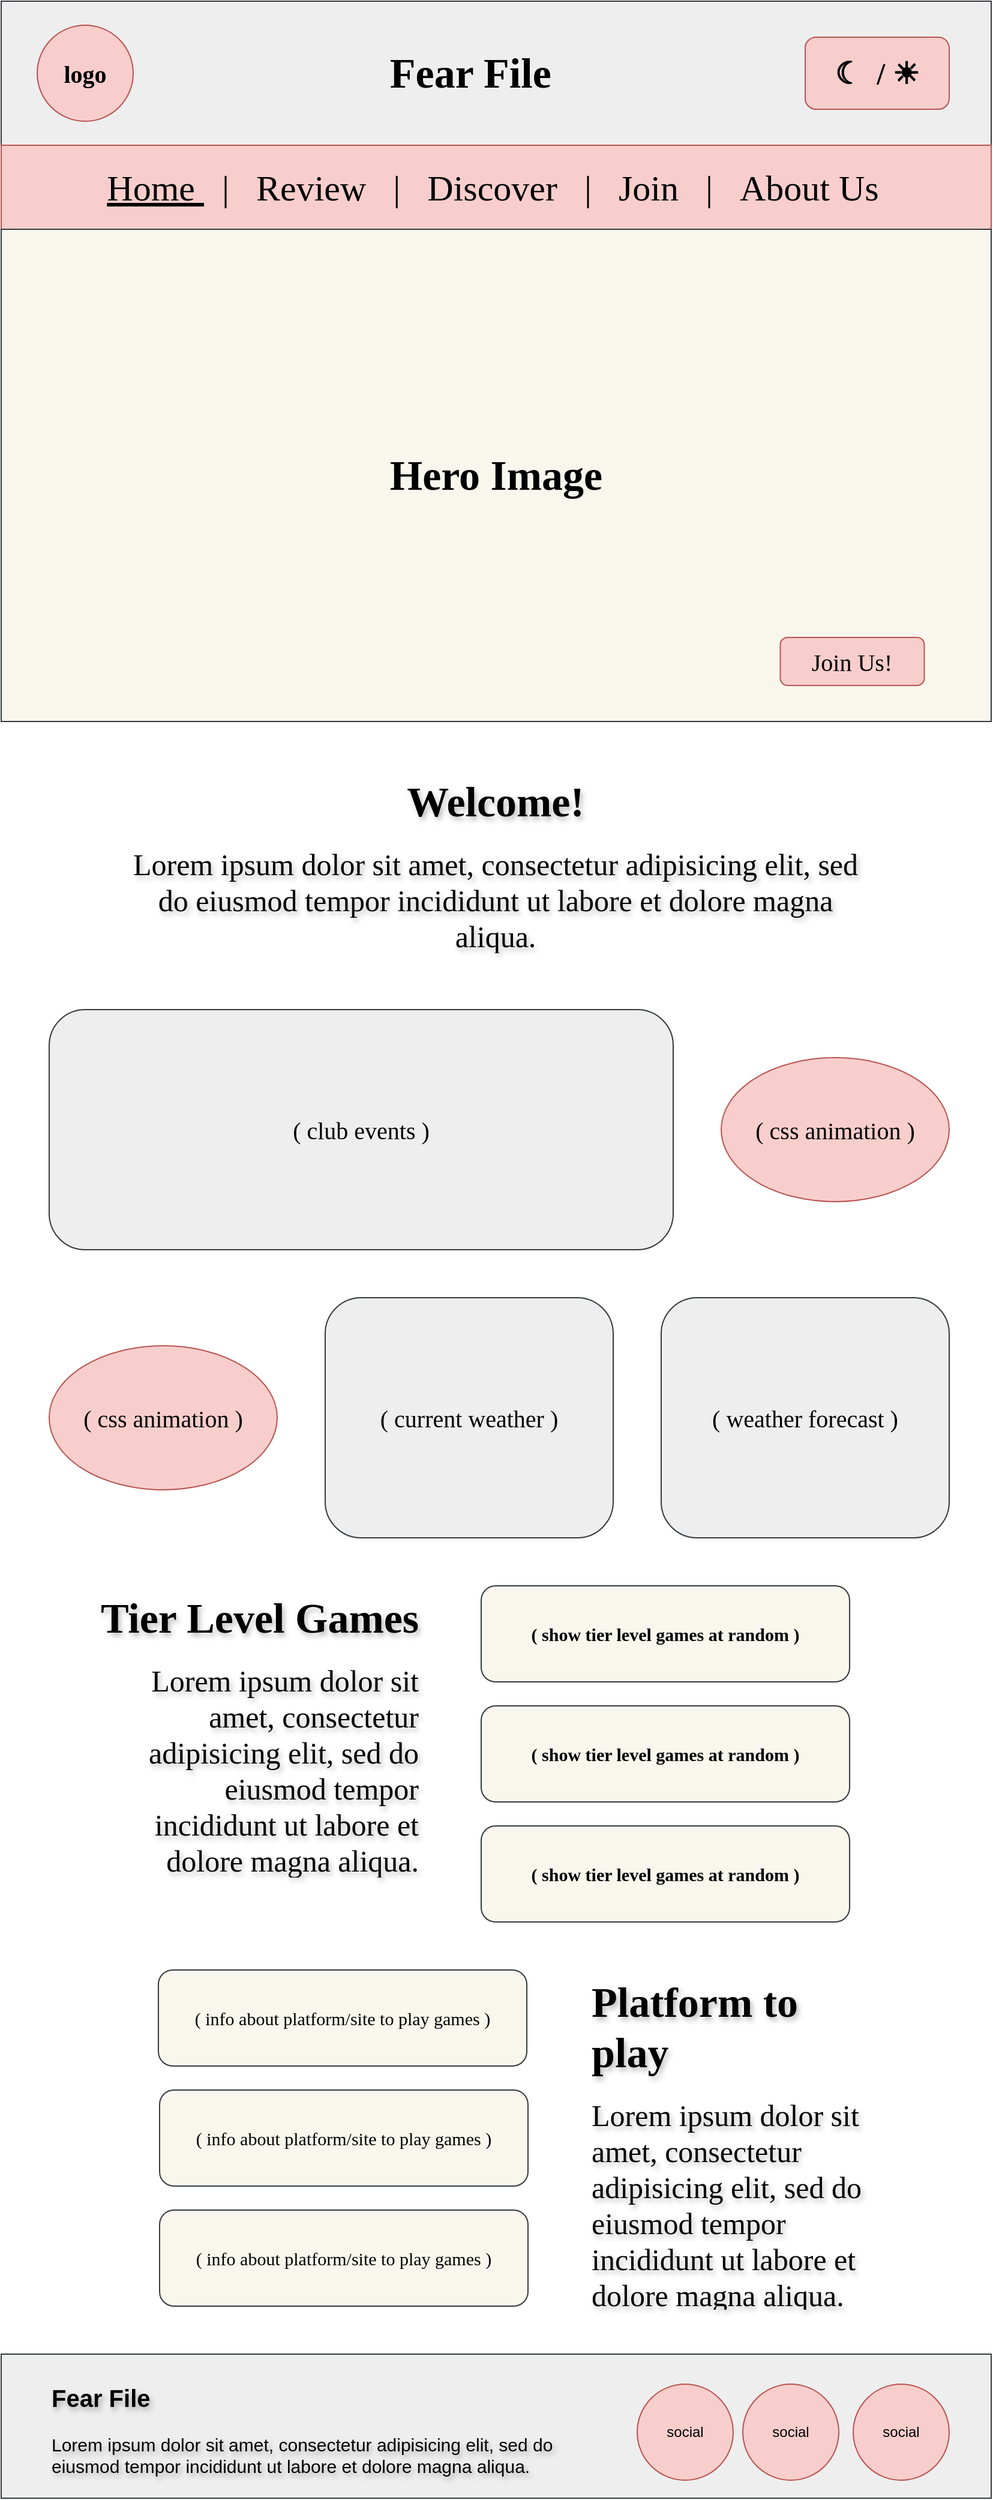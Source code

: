 <mxfile version="28.2.5">
  <diagram name="Page-1" id="lNq2Lm9d4E5_goBLbEFh">
    <mxGraphModel dx="1225" dy="706" grid="1" gridSize="10" guides="1" tooltips="1" connect="1" arrows="1" fold="1" page="1" pageScale="1" pageWidth="825" pageHeight="2080" background="none" math="0" shadow="0">
      <root>
        <mxCell id="0" />
        <mxCell id="1" parent="0" />
        <mxCell id="v-1SciKaPuptmnlQks71-1" value="" style="rounded=0;whiteSpace=wrap;html=1;fillColor=#eeeeee;strokeColor=#36393d;" vertex="1" parent="1">
          <mxGeometry width="825" height="120" as="geometry" />
        </mxCell>
        <mxCell id="v-1SciKaPuptmnlQks71-2" value="&lt;font face=&quot;Garamond&quot; style=&quot;font-size: 20px;&quot;&gt;&lt;b style=&quot;&quot;&gt;logo&lt;/b&gt;&lt;/font&gt;" style="ellipse;whiteSpace=wrap;html=1;aspect=fixed;fillColor=#f8cecc;strokeColor=#b85450;" vertex="1" parent="1">
          <mxGeometry x="30" y="20" width="80" height="80" as="geometry" />
        </mxCell>
        <mxCell id="v-1SciKaPuptmnlQks71-4" value="&lt;font face=&quot;Garamond&quot; style=&quot;font-size: 35px;&quot;&gt;Fear File 📂&amp;nbsp;&lt;/font&gt;" style="text;strokeColor=none;fillColor=none;html=1;fontSize=26;fontStyle=1;verticalAlign=middle;align=center;" vertex="1" parent="1">
          <mxGeometry x="286.25" y="20" width="252.5" height="80" as="geometry" />
        </mxCell>
        <mxCell id="v-1SciKaPuptmnlQks71-6" value="" style="rounded=0;whiteSpace=wrap;html=1;fillColor=#f8cecc;strokeColor=#b85450;" vertex="1" parent="1">
          <mxGeometry y="120" width="825" height="70" as="geometry" />
        </mxCell>
        <mxCell id="v-1SciKaPuptmnlQks71-8" value="&lt;b style=&quot;font-family: Garamond;&quot;&gt;&lt;font style=&quot;font-size: 25px;&quot;&gt;☾&amp;nbsp; / ☀︎&lt;/font&gt;&lt;/b&gt;" style="rounded=1;whiteSpace=wrap;html=1;fillColor=#f8cecc;strokeColor=#b85450;" vertex="1" parent="1">
          <mxGeometry x="670" y="30" width="120" height="60" as="geometry" />
        </mxCell>
        <mxCell id="v-1SciKaPuptmnlQks71-9" value="&lt;font face=&quot;Garamond&quot; style=&quot;font-size: 30px;&quot;&gt;&lt;u&gt;Home&amp;nbsp;&lt;/u&gt; &amp;nbsp;|&amp;nbsp; &amp;nbsp;Review&amp;nbsp; &amp;nbsp;|&amp;nbsp; &amp;nbsp;Discover&amp;nbsp; &amp;nbsp;|&amp;nbsp; &amp;nbsp;Join&amp;nbsp; &amp;nbsp;|&amp;nbsp; &amp;nbsp;About Us&amp;nbsp;&lt;/font&gt;" style="text;html=1;align=center;verticalAlign=middle;whiteSpace=wrap;rounded=0;fontStyle=0" vertex="1" parent="1">
          <mxGeometry x="58" y="140" width="711.25" height="30" as="geometry" />
        </mxCell>
        <mxCell id="v-1SciKaPuptmnlQks71-11" value="&lt;font style=&quot;font-size: 35px;&quot; face=&quot;Garamond&quot;&gt;&lt;b&gt;Hero Image&lt;/b&gt;&lt;/font&gt;" style="rounded=0;whiteSpace=wrap;html=1;fillColor=#f9f7ed;strokeColor=#36393d;" vertex="1" parent="1">
          <mxGeometry y="190" width="825" height="410" as="geometry" />
        </mxCell>
        <mxCell id="v-1SciKaPuptmnlQks71-12" value="&lt;span style=&quot;font-family: Garamond;&quot;&gt;&lt;font style=&quot;font-size: 20px;&quot;&gt;Join Us!&lt;/font&gt;&lt;/span&gt;" style="rounded=1;whiteSpace=wrap;html=1;fillColor=#f8cecc;strokeColor=#b85450;" vertex="1" parent="1">
          <mxGeometry x="649.25" y="530" width="120" height="40" as="geometry" />
        </mxCell>
        <mxCell id="v-1SciKaPuptmnlQks71-14" value="&lt;font style=&quot;font-size: 20px;&quot; face=&quot;Garamond&quot;&gt;( club events )&lt;/font&gt;" style="rounded=1;whiteSpace=wrap;html=1;fillColor=#eeeeee;strokeColor=#36393d;" vertex="1" parent="1">
          <mxGeometry x="40" y="840" width="520" height="200" as="geometry" />
        </mxCell>
        <mxCell id="v-1SciKaPuptmnlQks71-15" value="&lt;font style=&quot;font-size: 20px;&quot; face=&quot;Garamond&quot;&gt;( weather forecast )&lt;/font&gt;" style="rounded=1;whiteSpace=wrap;html=1;fillColor=#eeeeee;strokeColor=#36393d;" vertex="1" parent="1">
          <mxGeometry x="550" y="1080" width="240" height="200" as="geometry" />
        </mxCell>
        <mxCell id="v-1SciKaPuptmnlQks71-18" value="&lt;font style=&quot;font-size: 20px;&quot; face=&quot;Garamond&quot;&gt;( current weather )&lt;/font&gt;" style="rounded=1;whiteSpace=wrap;html=1;fillColor=#eeeeee;strokeColor=#36393d;" vertex="1" parent="1">
          <mxGeometry x="270" y="1080" width="240" height="200" as="geometry" />
        </mxCell>
        <mxCell id="v-1SciKaPuptmnlQks71-22" value="&lt;font face=&quot;Garamond&quot; style=&quot;font-size: 20px;&quot;&gt;( css animation )&lt;/font&gt;" style="ellipse;whiteSpace=wrap;html=1;fillColor=#f8cecc;strokeColor=#b85450;" vertex="1" parent="1">
          <mxGeometry x="600" y="880" width="190" height="120" as="geometry" />
        </mxCell>
        <mxCell id="v-1SciKaPuptmnlQks71-25" value="&lt;font face=&quot;Garamond&quot; style=&quot;font-size: 20px;&quot;&gt;( css animation )&lt;/font&gt;" style="ellipse;whiteSpace=wrap;html=1;fillColor=#f8cecc;strokeColor=#b85450;" vertex="1" parent="1">
          <mxGeometry x="40" y="1120" width="190" height="120" as="geometry" />
        </mxCell>
        <mxCell id="v-1SciKaPuptmnlQks71-26" value="" style="rounded=0;whiteSpace=wrap;html=1;fillColor=#eeeeee;strokeColor=#36393d;" vertex="1" parent="1">
          <mxGeometry x="-3.553e-15" y="1960" width="825" height="120" as="geometry" />
        </mxCell>
        <mxCell id="v-1SciKaPuptmnlQks71-28" value="&lt;font style=&quot;font-size: 15px;&quot; face=&quot;Garamond&quot;&gt;&lt;b&gt;( show tier level games at random )&lt;/b&gt;&lt;/font&gt;" style="rounded=1;whiteSpace=wrap;html=1;fillColor=#f9f7ed;strokeColor=#36393d;" vertex="1" parent="1">
          <mxGeometry x="400" y="1320" width="307" height="80" as="geometry" />
        </mxCell>
        <mxCell id="v-1SciKaPuptmnlQks71-39" value="&lt;h1 style=&quot;margin-top: 0px;&quot;&gt;&lt;font style=&quot;font-size: 35px;&quot; face=&quot;Garamond&quot;&gt;Welcome!&lt;/font&gt;&lt;/h1&gt;&lt;p&gt;&lt;font face=&quot;Garamond&quot; style=&quot;font-size: 25px;&quot;&gt;Lorem ipsum dolor sit amet, consectetur adipisicing elit, sed do eiusmod tempor incididunt ut labore et dolore magna aliqua.&lt;/font&gt;&lt;/p&gt;" style="text;html=1;whiteSpace=wrap;overflow=hidden;rounded=0;align=center;textShadow=1;" vertex="1" parent="1">
          <mxGeometry x="96" y="640" width="632" height="160" as="geometry" />
        </mxCell>
        <mxCell id="v-1SciKaPuptmnlQks71-42" value="&lt;h1 style=&quot;margin-top: 0px;&quot;&gt;&lt;font face=&quot;Garamond&quot;&gt;&lt;span style=&quot;font-size: 35px;&quot;&gt;Tier Level Games&lt;/span&gt;&lt;/font&gt;&lt;/h1&gt;&lt;p&gt;&lt;span style=&quot;font-size: 25px; font-family: Garamond; background-color: transparent; color: light-dark(rgb(0, 0, 0), rgb(255, 255, 255));&quot;&gt;Lorem ipsum dolor sit amet, consectetur adipisicing elit, sed do eiusmod tempor incididunt ut labore et dolore magna aliqua.&lt;/span&gt;&lt;/p&gt;" style="text;html=1;whiteSpace=wrap;overflow=hidden;rounded=0;align=right;textShadow=1;" vertex="1" parent="1">
          <mxGeometry x="80" y="1320" width="270" height="280" as="geometry" />
        </mxCell>
        <mxCell id="v-1SciKaPuptmnlQks71-43" value="&lt;font style=&quot;font-size: 15px;&quot; face=&quot;Garamond&quot;&gt;&lt;b&gt;( show tier level games at random )&lt;/b&gt;&lt;/font&gt;" style="rounded=1;whiteSpace=wrap;html=1;fillColor=#f9f7ed;strokeColor=#36393d;" vertex="1" parent="1">
          <mxGeometry x="400" y="1420" width="307" height="80" as="geometry" />
        </mxCell>
        <mxCell id="v-1SciKaPuptmnlQks71-44" value="&lt;font style=&quot;font-size: 15px;&quot; face=&quot;Garamond&quot;&gt;&lt;b&gt;( show tier level games at random )&lt;/b&gt;&lt;/font&gt;" style="rounded=1;whiteSpace=wrap;html=1;fillColor=#f9f7ed;strokeColor=#36393d;" vertex="1" parent="1">
          <mxGeometry x="400" y="1520" width="307" height="80" as="geometry" />
        </mxCell>
        <mxCell id="v-1SciKaPuptmnlQks71-45" value="&lt;h1 style=&quot;margin-top: 0px;&quot;&gt;&lt;font face=&quot;Garamond&quot; style=&quot;font-size: 35px;&quot;&gt;Platform to play&lt;/font&gt;&lt;/h1&gt;&lt;p&gt;&lt;span style=&quot;font-size: 25px; font-family: Garamond; background-color: transparent; color: light-dark(rgb(0, 0, 0), rgb(255, 255, 255));&quot;&gt;Lorem ipsum dolor sit amet, consectetur adipisicing elit, sed do eiusmod tempor incididunt ut labore et dolore magna aliqua.&lt;/span&gt;&lt;/p&gt;" style="text;html=1;whiteSpace=wrap;overflow=hidden;rounded=0;align=left;textShadow=1;" vertex="1" parent="1">
          <mxGeometry x="490" y="1640" width="243" height="280" as="geometry" />
        </mxCell>
        <mxCell id="v-1SciKaPuptmnlQks71-46" value="&lt;font face=&quot;Garamond&quot; style=&quot;font-size: 15px;&quot;&gt;( info about platform/site to play games )&lt;/font&gt;" style="rounded=1;whiteSpace=wrap;html=1;fillColor=#f9f7ed;strokeColor=#36393d;" vertex="1" parent="1">
          <mxGeometry x="131" y="1640" width="307" height="80" as="geometry" />
        </mxCell>
        <mxCell id="v-1SciKaPuptmnlQks71-51" value="&lt;h1 style=&quot;margin-top: 0px;&quot;&gt;&lt;font style=&quot;font-size: 20px;&quot;&gt;Fear File&lt;/font&gt;&lt;/h1&gt;&lt;p&gt;&lt;font style=&quot;font-size: 15px;&quot;&gt;Lorem ipsum dolor sit amet, consectetur adipisicing elit, sed do eiusmod tempor incididunt ut labore et dolore magna aliqua.&lt;/font&gt;&lt;/p&gt;" style="text;html=1;whiteSpace=wrap;overflow=hidden;rounded=0;textShadow=1;" vertex="1" parent="1">
          <mxGeometry x="40" y="1975" width="450" height="90" as="geometry" />
        </mxCell>
        <mxCell id="v-1SciKaPuptmnlQks71-52" value="social" style="ellipse;whiteSpace=wrap;html=1;aspect=fixed;fillColor=#f8cecc;strokeColor=#b85450;" vertex="1" parent="1">
          <mxGeometry x="710" y="1985" width="80" height="80" as="geometry" />
        </mxCell>
        <mxCell id="v-1SciKaPuptmnlQks71-53" value="social" style="ellipse;whiteSpace=wrap;html=1;aspect=fixed;fillColor=#f8cecc;strokeColor=#b85450;" vertex="1" parent="1">
          <mxGeometry x="618" y="1985" width="80" height="80" as="geometry" />
        </mxCell>
        <mxCell id="v-1SciKaPuptmnlQks71-54" value="social" style="ellipse;whiteSpace=wrap;html=1;aspect=fixed;fillColor=#f8cecc;strokeColor=#b85450;" vertex="1" parent="1">
          <mxGeometry x="530" y="1985" width="80" height="80" as="geometry" />
        </mxCell>
        <mxCell id="v-1SciKaPuptmnlQks71-55" value="&lt;font face=&quot;Garamond&quot; style=&quot;font-size: 15px;&quot;&gt;( info about platform/site to play games )&lt;/font&gt;" style="rounded=1;whiteSpace=wrap;html=1;fillColor=#f9f7ed;strokeColor=#36393d;" vertex="1" parent="1">
          <mxGeometry x="132" y="1740" width="307" height="80" as="geometry" />
        </mxCell>
        <mxCell id="v-1SciKaPuptmnlQks71-56" value="&lt;font face=&quot;Garamond&quot; style=&quot;font-size: 15px;&quot;&gt;( info about platform/site to play games )&lt;/font&gt;" style="rounded=1;whiteSpace=wrap;html=1;fillColor=#f9f7ed;strokeColor=#36393d;" vertex="1" parent="1">
          <mxGeometry x="132" y="1840" width="307" height="80" as="geometry" />
        </mxCell>
      </root>
    </mxGraphModel>
  </diagram>
</mxfile>
